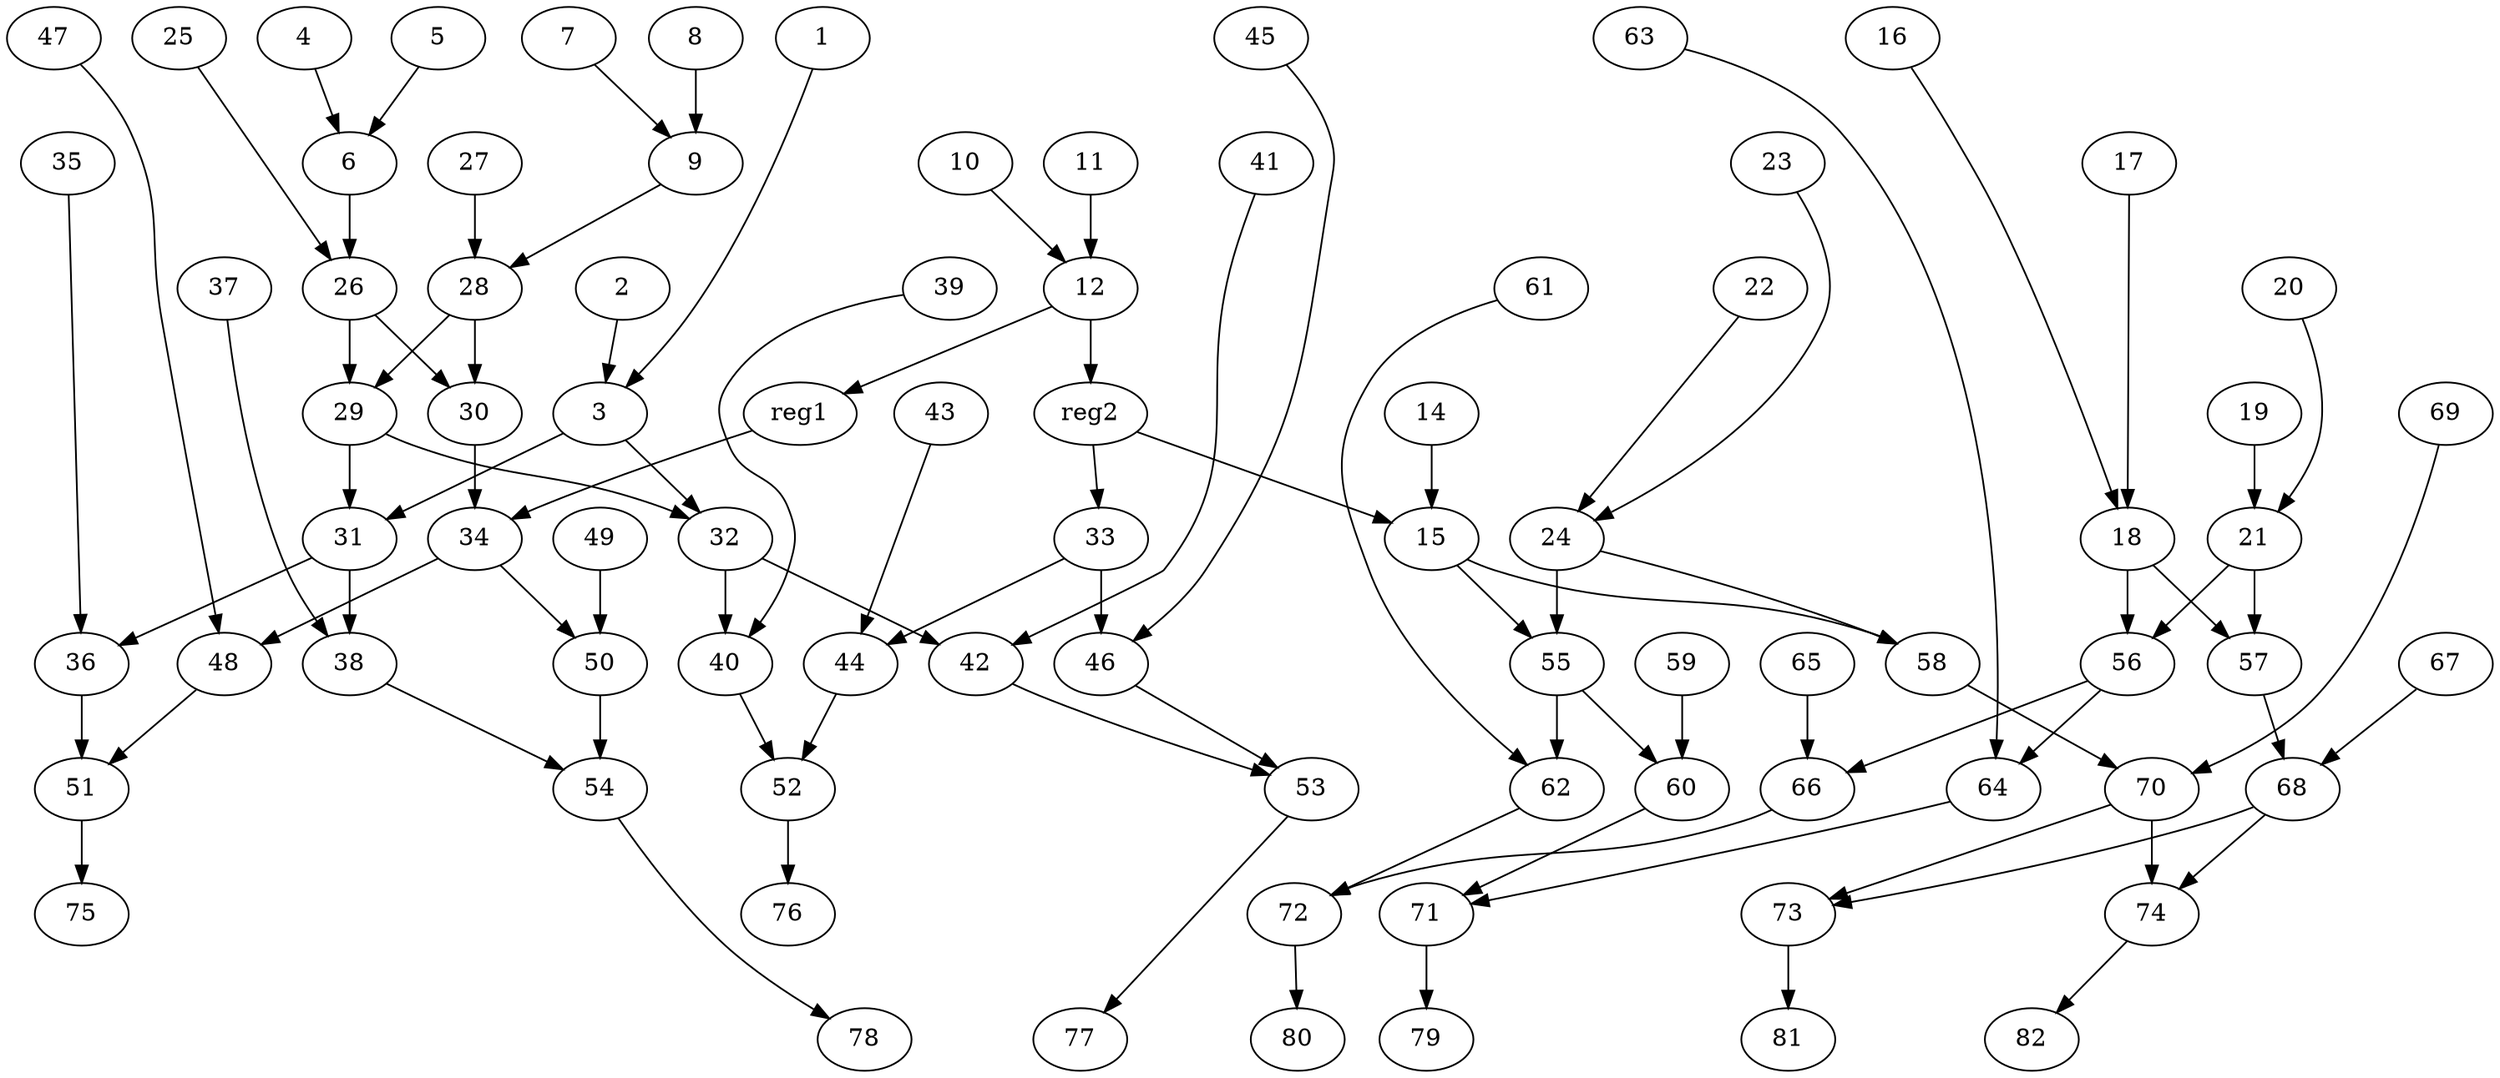 digraph G {
    1;
    3;
    2;
    31;
    32;
    4;
    6;
    5;
    26;
    7;
    9;
    8;
    28;
    10;
    12;
    11;
    reg1;
    reg2;
    14;
    15;
    55;
    58;
    16;
    18;
    17;
    57;
    56;
    19;
    21;
    20;
    22;
    24;
    23;
    25;
    30;
    29;
    27;
    34;
    36;
    38;
    40;
    42;
    33;
    44;
    46;
    48;
    50;
    35;
    51;
    37;
    54;
    39;
    52;
    41;
    53;
    43;
    45;
    47;
    49;
    75;
    76;
    77;
    78;
    60;
    62;
    66;
    64;
    68;
    70;
    59;
    71;
    61;
    72;
    63;
    65;
    67;
    73;
    74;
    69;
    79;
    80;
    81;
    82;
    1 -> 3 [weight=0];
    3 -> 31 [weight=0];
    3 -> 32 [weight=2];
    2 -> 3 [weight=0];
    31 -> 36 [weight=0];
    31 -> 38 [weight=2];
    32 -> 40 [weight=1];
    32 -> 42 [weight=0];
    4 -> 6 [weight=0];
    6 -> 26 [weight=0];
    5 -> 6 [weight=0];
    26 -> 30 [weight=2];
    26 -> 29 [weight=2];
    7 -> 9 [weight=0];
    9 -> 28 [weight=0];
    8 -> 9 [weight=1];
    28 -> 30 [weight=0];
    28 -> 29 [weight=4];
    10 -> 12 [weight=2];
    12 -> reg1 [weight=0];
    12 -> reg2 [weight=2];
    11 -> 12 [weight=3];
    reg1 -> 34 [weight=5];
    reg2 -> 33 [weight=0];
    reg2 -> 15 [weight=0];
    14 -> 15 [weight=1];
    15 -> 55 [weight=0];
    15 -> 58 [weight=0];
    55 -> 60 [weight=0];
    55 -> 62 [weight=0];
    58 -> 70 [weight=0];
    16 -> 18 [weight=0];
    18 -> 57 [weight=0];
    18 -> 56 [weight=5];
    17 -> 18 [weight=0];
    57 -> 68 [weight=1];
    56 -> 66 [weight=0];
    56 -> 64 [weight=0];
    19 -> 21 [weight=1];
    21 -> 57 [weight=3];
    21 -> 56 [weight=0];
    20 -> 21 [weight=0];
    22 -> 24 [weight=0];
    24 -> 55 [weight=2];
    24 -> 58 [weight=0];
    23 -> 24 [weight=0];
    25 -> 26 [weight=0];
    30 -> 34 [weight=4];
    29 -> 31 [weight=0];
    29 -> 32 [weight=0];
    27 -> 28 [weight=1];
    34 -> 48 [weight=1];
    34 -> 50 [weight=0];
    36 -> 51 [weight=1];
    38 -> 54 [weight=0];
    40 -> 52 [weight=0];
    42 -> 53 [weight=0];
    33 -> 44 [weight=0];
    33 -> 46 [weight=5];
    44 -> 52 [weight=0];
    46 -> 53 [weight=0];
    48 -> 51 [weight=0];
    50 -> 54 [weight=2];
    35 -> 36 [weight=0];
    51 -> 75 [weight=5];
    37 -> 38 [weight=0];
    54 -> 78 [weight=0];
    39 -> 40 [weight=0];
    52 -> 76 [weight=2];
    41 -> 42 [weight=0];
    53 -> 77 [weight=0];
    43 -> 44 [weight=0];
    45 -> 46 [weight=0];
    47 -> 48 [weight=0];
    49 -> 50 [weight=1];
    60 -> 71 [weight=0];
    62 -> 72 [weight=0];
    66 -> 72 [weight=0];
    64 -> 71 [weight=0];
    68 -> 73 [weight=0];
    68 -> 74 [weight=0];
    70 -> 73 [weight=0];
    70 -> 74 [weight=2];
    59 -> 60 [weight=3];
    71 -> 79 [weight=2];
    61 -> 62 [weight=0];
    72 -> 80 [weight=0];
    63 -> 64 [weight=0];
    65 -> 66 [weight=2];
    67 -> 68 [weight=1];
    73 -> 81 [weight=2];
    74 -> 82 [weight=0];
    69 -> 70 [weight=0];
}
